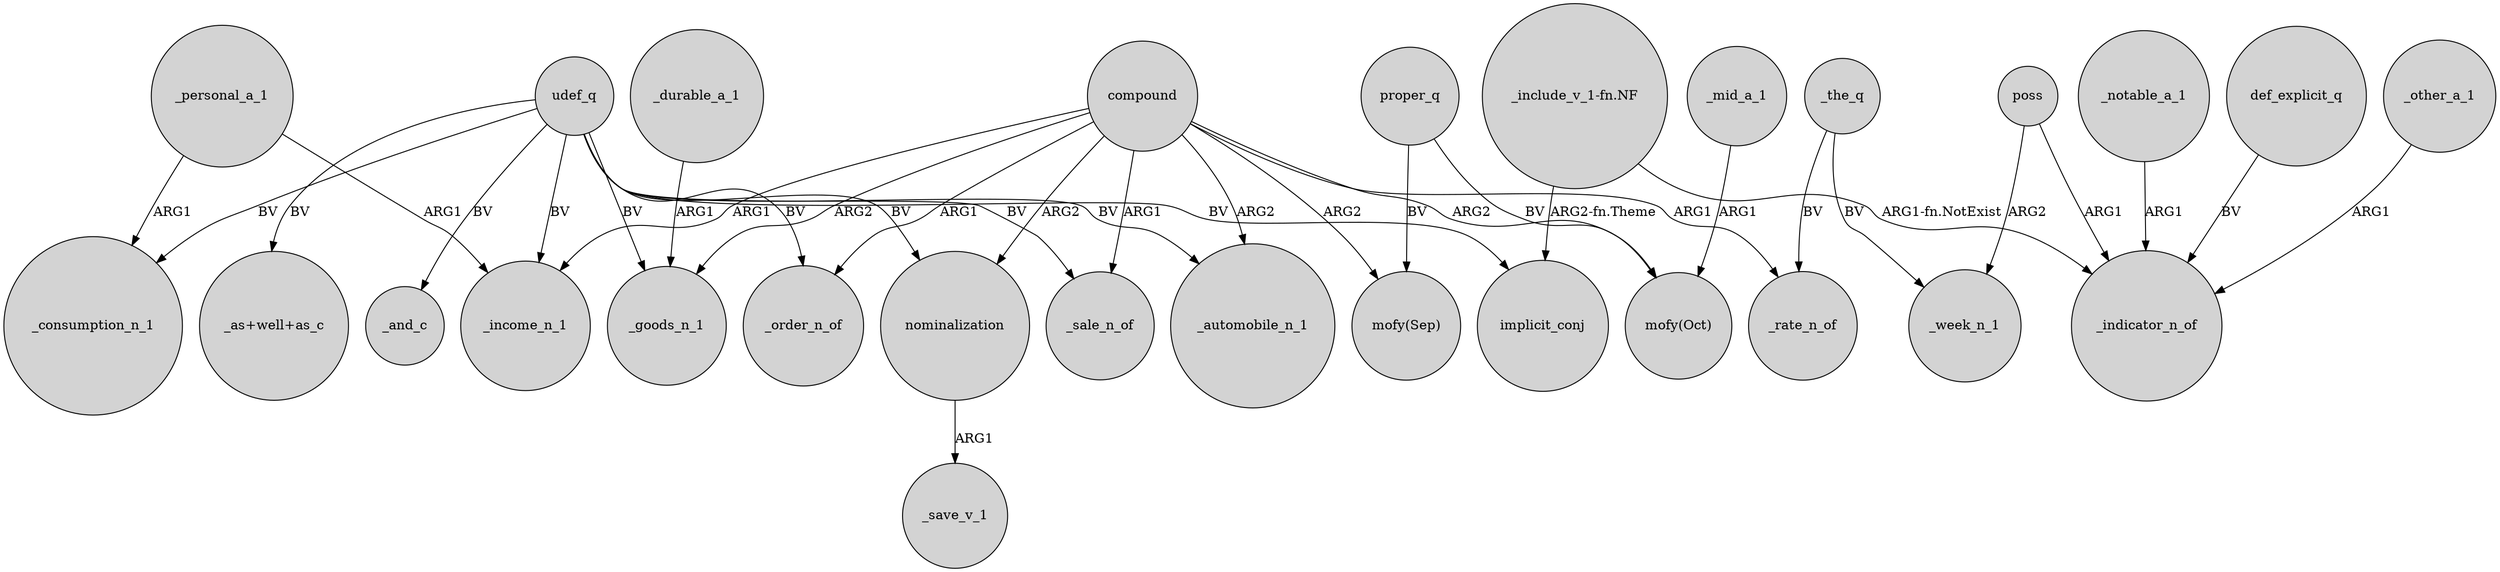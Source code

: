 digraph {
	node [shape=circle style=filled]
	udef_q -> "_as+well+as_c" [label=BV]
	compound -> _goods_n_1 [label=ARG2]
	compound -> _income_n_1 [label=ARG1]
	udef_q -> _order_n_of [label=BV]
	"_include_v_1-fn.NF" -> _indicator_n_of [label="ARG1-fn.NotExist"]
	udef_q -> _automobile_n_1 [label=BV]
	compound -> _rate_n_of [label=ARG1]
	proper_q -> "mofy(Oct)" [label=BV]
	compound -> nominalization [label=ARG2]
	proper_q -> "mofy(Sep)" [label=BV]
	_other_a_1 -> _indicator_n_of [label=ARG1]
	udef_q -> implicit_conj [label=BV]
	_the_q -> _rate_n_of [label=BV]
	_durable_a_1 -> _goods_n_1 [label=ARG1]
	poss -> _week_n_1 [label=ARG2]
	_personal_a_1 -> _consumption_n_1 [label=ARG1]
	"_include_v_1-fn.NF" -> implicit_conj [label="ARG2-fn.Theme"]
	nominalization -> _save_v_1 [label=ARG1]
	_mid_a_1 -> "mofy(Oct)" [label=ARG1]
	_notable_a_1 -> _indicator_n_of [label=ARG1]
	compound -> _order_n_of [label=ARG1]
	compound -> _automobile_n_1 [label=ARG2]
	udef_q -> _goods_n_1 [label=BV]
	_the_q -> _week_n_1 [label=BV]
	poss -> _indicator_n_of [label=ARG1]
	udef_q -> nominalization [label=BV]
	udef_q -> _sale_n_of [label=BV]
	compound -> "mofy(Sep)" [label=ARG2]
	compound -> "mofy(Oct)" [label=ARG2]
	def_explicit_q -> _indicator_n_of [label=BV]
	_personal_a_1 -> _income_n_1 [label=ARG1]
	udef_q -> _and_c [label=BV]
	udef_q -> _consumption_n_1 [label=BV]
	compound -> _sale_n_of [label=ARG1]
	udef_q -> _income_n_1 [label=BV]
}
